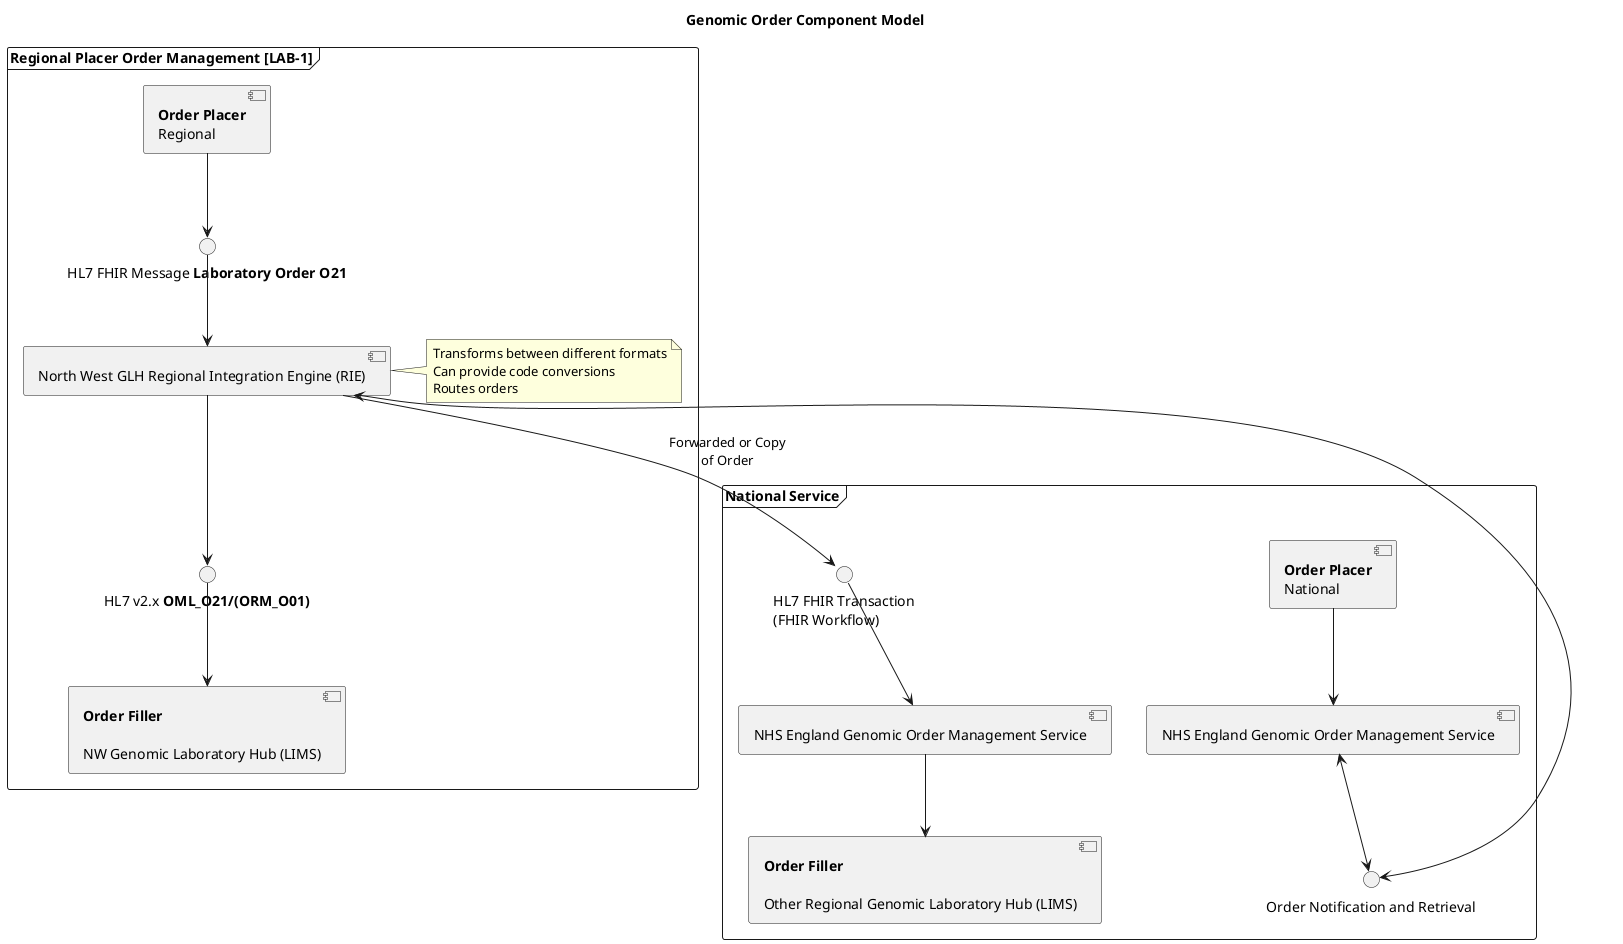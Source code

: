 @startuml

title "Genomic Order Component Model"

frame "Regional Placer Order Management [LAB-1]" as LAB1 {
  component "**Order Filler**\n\nNW Genomic Laboratory Hub (LIMS)" as LIMS
  component "**Order Placer**\nRegional" as EPR
  component "North West GLH Regional Integration Engine (RIE)" as TIE

 interface "HL7 FHIR Message **Laboratory Order O21**" as HL7_ORM1

 interface "HL7 v2.x **OML_O21/(ORM_O01)**" as HL7_ORM2

  note right of TIE
  Transforms between different formats
  Can provide code conversions
  Routes orders
  end note
}

frame "National Service" as future {
 component "**Order Placer**\nNational" as EPRE
 component "NHS England Genomic Order Management Service" as GOMSp
 component "**Order Filler**\n\nOther Regional Genomic Laboratory Hub (LIMS)" as LIMSE
 component "NHS England Genomic Order Management Service" as GOMS
 interface "Order Notification and Retrieval" as notify
 interface "HL7 FHIR Transaction\n(FHIR Workflow)" as Transaction


 EPRE -d-> GOMSp
 GOMSp <-d-> notify
 notify <-d-> TIE
}

EPR -d-> HL7_ORM1
HL7_ORM1 -d-> TIE
TIE -d-> HL7_ORM2
TIE -d-> Transaction: Forwarded or Copy\nof Order
Transaction -d-> GOMS
GOMS -d-> LIMSE

HL7_ORM2 -d-> LIMS



@enduml

